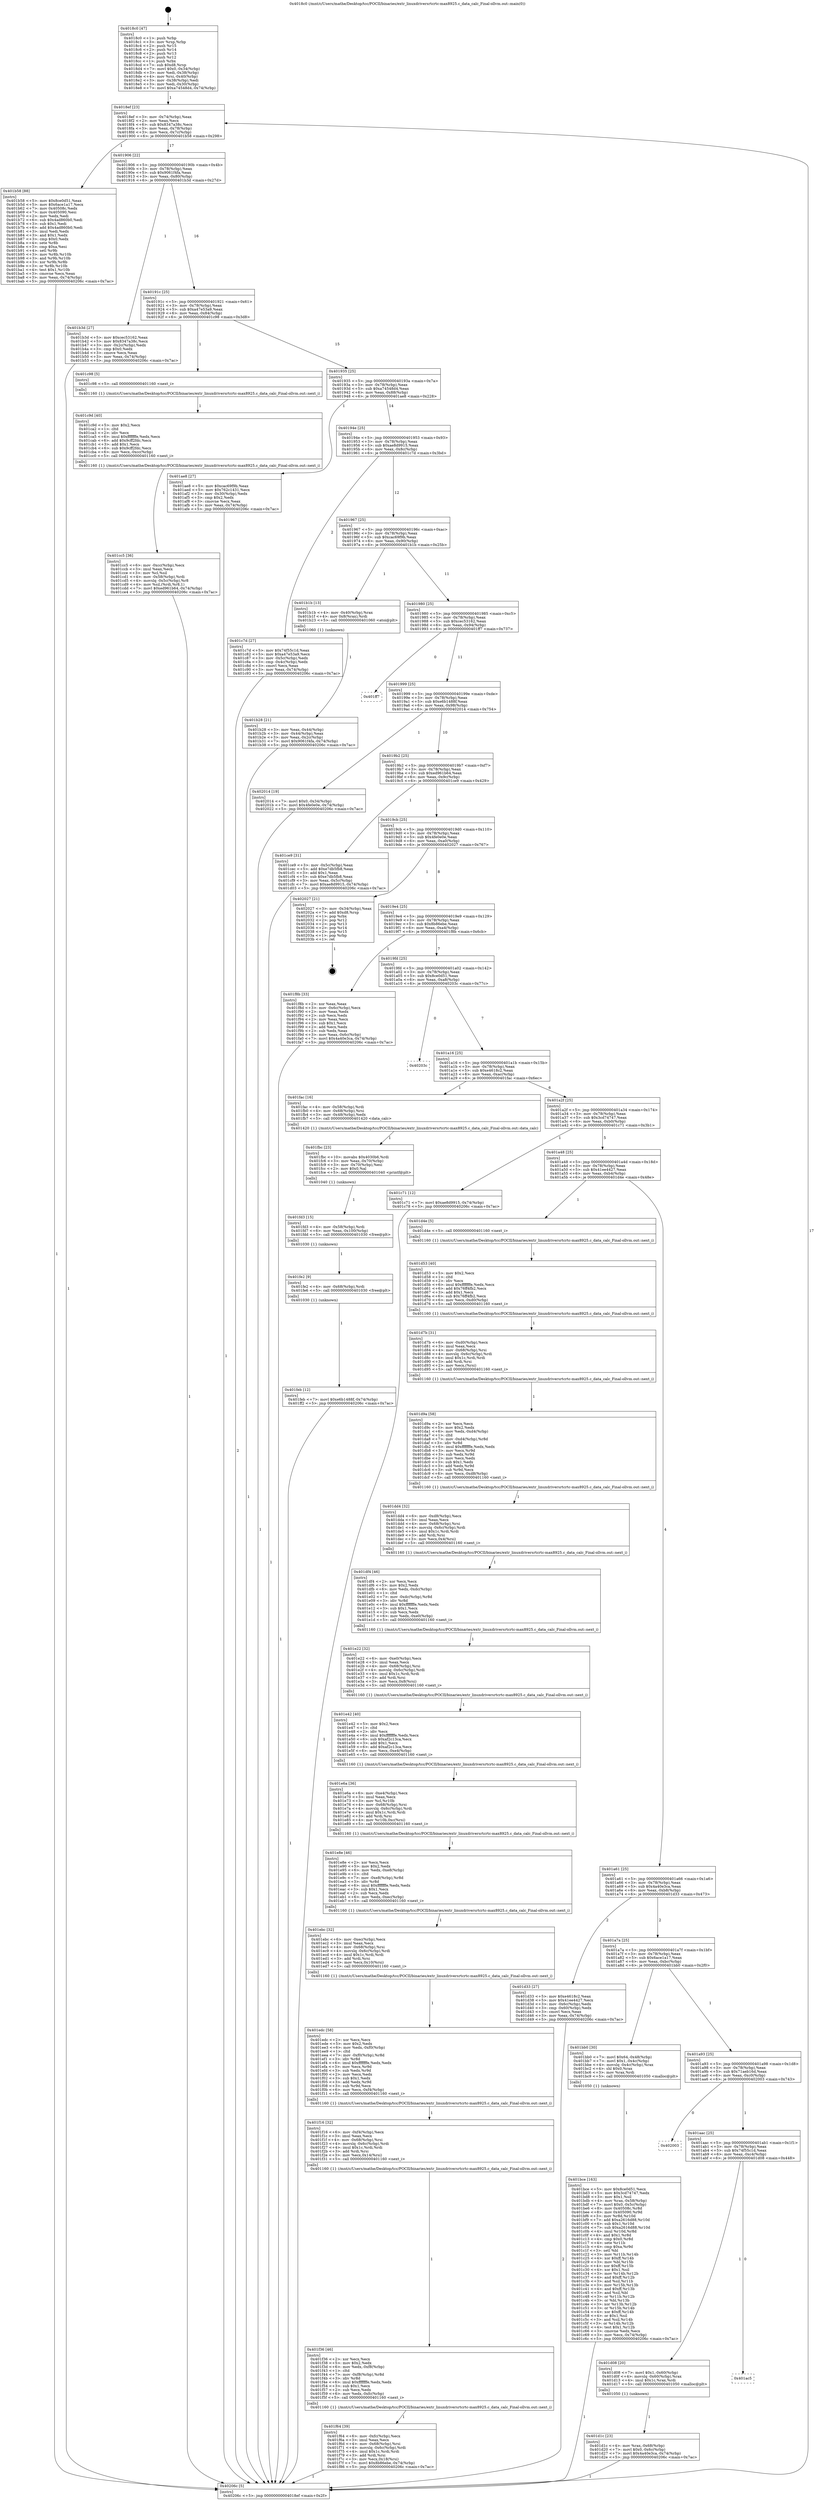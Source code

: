 digraph "0x4018c0" {
  label = "0x4018c0 (/mnt/c/Users/mathe/Desktop/tcc/POCII/binaries/extr_linuxdriversrtcrtc-max8925.c_data_calc_Final-ollvm.out::main(0))"
  labelloc = "t"
  node[shape=record]

  Entry [label="",width=0.3,height=0.3,shape=circle,fillcolor=black,style=filled]
  "0x4018ef" [label="{
     0x4018ef [23]\l
     | [instrs]\l
     &nbsp;&nbsp;0x4018ef \<+3\>: mov -0x74(%rbp),%eax\l
     &nbsp;&nbsp;0x4018f2 \<+2\>: mov %eax,%ecx\l
     &nbsp;&nbsp;0x4018f4 \<+6\>: sub $0x8347a38c,%ecx\l
     &nbsp;&nbsp;0x4018fa \<+3\>: mov %eax,-0x78(%rbp)\l
     &nbsp;&nbsp;0x4018fd \<+3\>: mov %ecx,-0x7c(%rbp)\l
     &nbsp;&nbsp;0x401900 \<+6\>: je 0000000000401b58 \<main+0x298\>\l
  }"]
  "0x401b58" [label="{
     0x401b58 [88]\l
     | [instrs]\l
     &nbsp;&nbsp;0x401b58 \<+5\>: mov $0x8ce0d51,%eax\l
     &nbsp;&nbsp;0x401b5d \<+5\>: mov $0x6ace1a17,%ecx\l
     &nbsp;&nbsp;0x401b62 \<+7\>: mov 0x40508c,%edx\l
     &nbsp;&nbsp;0x401b69 \<+7\>: mov 0x405090,%esi\l
     &nbsp;&nbsp;0x401b70 \<+2\>: mov %edx,%edi\l
     &nbsp;&nbsp;0x401b72 \<+6\>: sub $0x4ad860b0,%edi\l
     &nbsp;&nbsp;0x401b78 \<+3\>: sub $0x1,%edi\l
     &nbsp;&nbsp;0x401b7b \<+6\>: add $0x4ad860b0,%edi\l
     &nbsp;&nbsp;0x401b81 \<+3\>: imul %edi,%edx\l
     &nbsp;&nbsp;0x401b84 \<+3\>: and $0x1,%edx\l
     &nbsp;&nbsp;0x401b87 \<+3\>: cmp $0x0,%edx\l
     &nbsp;&nbsp;0x401b8a \<+4\>: sete %r8b\l
     &nbsp;&nbsp;0x401b8e \<+3\>: cmp $0xa,%esi\l
     &nbsp;&nbsp;0x401b91 \<+4\>: setl %r9b\l
     &nbsp;&nbsp;0x401b95 \<+3\>: mov %r8b,%r10b\l
     &nbsp;&nbsp;0x401b98 \<+3\>: and %r9b,%r10b\l
     &nbsp;&nbsp;0x401b9b \<+3\>: xor %r9b,%r8b\l
     &nbsp;&nbsp;0x401b9e \<+3\>: or %r8b,%r10b\l
     &nbsp;&nbsp;0x401ba1 \<+4\>: test $0x1,%r10b\l
     &nbsp;&nbsp;0x401ba5 \<+3\>: cmovne %ecx,%eax\l
     &nbsp;&nbsp;0x401ba8 \<+3\>: mov %eax,-0x74(%rbp)\l
     &nbsp;&nbsp;0x401bab \<+5\>: jmp 000000000040206c \<main+0x7ac\>\l
  }"]
  "0x401906" [label="{
     0x401906 [22]\l
     | [instrs]\l
     &nbsp;&nbsp;0x401906 \<+5\>: jmp 000000000040190b \<main+0x4b\>\l
     &nbsp;&nbsp;0x40190b \<+3\>: mov -0x78(%rbp),%eax\l
     &nbsp;&nbsp;0x40190e \<+5\>: sub $0x9061f4fa,%eax\l
     &nbsp;&nbsp;0x401913 \<+3\>: mov %eax,-0x80(%rbp)\l
     &nbsp;&nbsp;0x401916 \<+6\>: je 0000000000401b3d \<main+0x27d\>\l
  }"]
  Exit [label="",width=0.3,height=0.3,shape=circle,fillcolor=black,style=filled,peripheries=2]
  "0x401b3d" [label="{
     0x401b3d [27]\l
     | [instrs]\l
     &nbsp;&nbsp;0x401b3d \<+5\>: mov $0xcec53162,%eax\l
     &nbsp;&nbsp;0x401b42 \<+5\>: mov $0x8347a38c,%ecx\l
     &nbsp;&nbsp;0x401b47 \<+3\>: mov -0x2c(%rbp),%edx\l
     &nbsp;&nbsp;0x401b4a \<+3\>: cmp $0x0,%edx\l
     &nbsp;&nbsp;0x401b4d \<+3\>: cmove %ecx,%eax\l
     &nbsp;&nbsp;0x401b50 \<+3\>: mov %eax,-0x74(%rbp)\l
     &nbsp;&nbsp;0x401b53 \<+5\>: jmp 000000000040206c \<main+0x7ac\>\l
  }"]
  "0x40191c" [label="{
     0x40191c [25]\l
     | [instrs]\l
     &nbsp;&nbsp;0x40191c \<+5\>: jmp 0000000000401921 \<main+0x61\>\l
     &nbsp;&nbsp;0x401921 \<+3\>: mov -0x78(%rbp),%eax\l
     &nbsp;&nbsp;0x401924 \<+5\>: sub $0xa47e53a9,%eax\l
     &nbsp;&nbsp;0x401929 \<+6\>: mov %eax,-0x84(%rbp)\l
     &nbsp;&nbsp;0x40192f \<+6\>: je 0000000000401c98 \<main+0x3d8\>\l
  }"]
  "0x401feb" [label="{
     0x401feb [12]\l
     | [instrs]\l
     &nbsp;&nbsp;0x401feb \<+7\>: movl $0xe6b1488f,-0x74(%rbp)\l
     &nbsp;&nbsp;0x401ff2 \<+5\>: jmp 000000000040206c \<main+0x7ac\>\l
  }"]
  "0x401c98" [label="{
     0x401c98 [5]\l
     | [instrs]\l
     &nbsp;&nbsp;0x401c98 \<+5\>: call 0000000000401160 \<next_i\>\l
     | [calls]\l
     &nbsp;&nbsp;0x401160 \{1\} (/mnt/c/Users/mathe/Desktop/tcc/POCII/binaries/extr_linuxdriversrtcrtc-max8925.c_data_calc_Final-ollvm.out::next_i)\l
  }"]
  "0x401935" [label="{
     0x401935 [25]\l
     | [instrs]\l
     &nbsp;&nbsp;0x401935 \<+5\>: jmp 000000000040193a \<main+0x7a\>\l
     &nbsp;&nbsp;0x40193a \<+3\>: mov -0x78(%rbp),%eax\l
     &nbsp;&nbsp;0x40193d \<+5\>: sub $0xa74548d4,%eax\l
     &nbsp;&nbsp;0x401942 \<+6\>: mov %eax,-0x88(%rbp)\l
     &nbsp;&nbsp;0x401948 \<+6\>: je 0000000000401ae8 \<main+0x228\>\l
  }"]
  "0x401fe2" [label="{
     0x401fe2 [9]\l
     | [instrs]\l
     &nbsp;&nbsp;0x401fe2 \<+4\>: mov -0x68(%rbp),%rdi\l
     &nbsp;&nbsp;0x401fe6 \<+5\>: call 0000000000401030 \<free@plt\>\l
     | [calls]\l
     &nbsp;&nbsp;0x401030 \{1\} (unknown)\l
  }"]
  "0x401ae8" [label="{
     0x401ae8 [27]\l
     | [instrs]\l
     &nbsp;&nbsp;0x401ae8 \<+5\>: mov $0xcac69f9b,%eax\l
     &nbsp;&nbsp;0x401aed \<+5\>: mov $0x762c1431,%ecx\l
     &nbsp;&nbsp;0x401af2 \<+3\>: mov -0x30(%rbp),%edx\l
     &nbsp;&nbsp;0x401af5 \<+3\>: cmp $0x2,%edx\l
     &nbsp;&nbsp;0x401af8 \<+3\>: cmovne %ecx,%eax\l
     &nbsp;&nbsp;0x401afb \<+3\>: mov %eax,-0x74(%rbp)\l
     &nbsp;&nbsp;0x401afe \<+5\>: jmp 000000000040206c \<main+0x7ac\>\l
  }"]
  "0x40194e" [label="{
     0x40194e [25]\l
     | [instrs]\l
     &nbsp;&nbsp;0x40194e \<+5\>: jmp 0000000000401953 \<main+0x93\>\l
     &nbsp;&nbsp;0x401953 \<+3\>: mov -0x78(%rbp),%eax\l
     &nbsp;&nbsp;0x401956 \<+5\>: sub $0xae8d9915,%eax\l
     &nbsp;&nbsp;0x40195b \<+6\>: mov %eax,-0x8c(%rbp)\l
     &nbsp;&nbsp;0x401961 \<+6\>: je 0000000000401c7d \<main+0x3bd\>\l
  }"]
  "0x40206c" [label="{
     0x40206c [5]\l
     | [instrs]\l
     &nbsp;&nbsp;0x40206c \<+5\>: jmp 00000000004018ef \<main+0x2f\>\l
  }"]
  "0x4018c0" [label="{
     0x4018c0 [47]\l
     | [instrs]\l
     &nbsp;&nbsp;0x4018c0 \<+1\>: push %rbp\l
     &nbsp;&nbsp;0x4018c1 \<+3\>: mov %rsp,%rbp\l
     &nbsp;&nbsp;0x4018c4 \<+2\>: push %r15\l
     &nbsp;&nbsp;0x4018c6 \<+2\>: push %r14\l
     &nbsp;&nbsp;0x4018c8 \<+2\>: push %r13\l
     &nbsp;&nbsp;0x4018ca \<+2\>: push %r12\l
     &nbsp;&nbsp;0x4018cc \<+1\>: push %rbx\l
     &nbsp;&nbsp;0x4018cd \<+7\>: sub $0xd8,%rsp\l
     &nbsp;&nbsp;0x4018d4 \<+7\>: movl $0x0,-0x34(%rbp)\l
     &nbsp;&nbsp;0x4018db \<+3\>: mov %edi,-0x38(%rbp)\l
     &nbsp;&nbsp;0x4018de \<+4\>: mov %rsi,-0x40(%rbp)\l
     &nbsp;&nbsp;0x4018e2 \<+3\>: mov -0x38(%rbp),%edi\l
     &nbsp;&nbsp;0x4018e5 \<+3\>: mov %edi,-0x30(%rbp)\l
     &nbsp;&nbsp;0x4018e8 \<+7\>: movl $0xa74548d4,-0x74(%rbp)\l
  }"]
  "0x401fd3" [label="{
     0x401fd3 [15]\l
     | [instrs]\l
     &nbsp;&nbsp;0x401fd3 \<+4\>: mov -0x58(%rbp),%rdi\l
     &nbsp;&nbsp;0x401fd7 \<+6\>: mov %eax,-0x100(%rbp)\l
     &nbsp;&nbsp;0x401fdd \<+5\>: call 0000000000401030 \<free@plt\>\l
     | [calls]\l
     &nbsp;&nbsp;0x401030 \{1\} (unknown)\l
  }"]
  "0x401c7d" [label="{
     0x401c7d [27]\l
     | [instrs]\l
     &nbsp;&nbsp;0x401c7d \<+5\>: mov $0x74f55c1d,%eax\l
     &nbsp;&nbsp;0x401c82 \<+5\>: mov $0xa47e53a9,%ecx\l
     &nbsp;&nbsp;0x401c87 \<+3\>: mov -0x5c(%rbp),%edx\l
     &nbsp;&nbsp;0x401c8a \<+3\>: cmp -0x4c(%rbp),%edx\l
     &nbsp;&nbsp;0x401c8d \<+3\>: cmovl %ecx,%eax\l
     &nbsp;&nbsp;0x401c90 \<+3\>: mov %eax,-0x74(%rbp)\l
     &nbsp;&nbsp;0x401c93 \<+5\>: jmp 000000000040206c \<main+0x7ac\>\l
  }"]
  "0x401967" [label="{
     0x401967 [25]\l
     | [instrs]\l
     &nbsp;&nbsp;0x401967 \<+5\>: jmp 000000000040196c \<main+0xac\>\l
     &nbsp;&nbsp;0x40196c \<+3\>: mov -0x78(%rbp),%eax\l
     &nbsp;&nbsp;0x40196f \<+5\>: sub $0xcac69f9b,%eax\l
     &nbsp;&nbsp;0x401974 \<+6\>: mov %eax,-0x90(%rbp)\l
     &nbsp;&nbsp;0x40197a \<+6\>: je 0000000000401b1b \<main+0x25b\>\l
  }"]
  "0x401fbc" [label="{
     0x401fbc [23]\l
     | [instrs]\l
     &nbsp;&nbsp;0x401fbc \<+10\>: movabs $0x4030b6,%rdi\l
     &nbsp;&nbsp;0x401fc6 \<+3\>: mov %eax,-0x70(%rbp)\l
     &nbsp;&nbsp;0x401fc9 \<+3\>: mov -0x70(%rbp),%esi\l
     &nbsp;&nbsp;0x401fcc \<+2\>: mov $0x0,%al\l
     &nbsp;&nbsp;0x401fce \<+5\>: call 0000000000401040 \<printf@plt\>\l
     | [calls]\l
     &nbsp;&nbsp;0x401040 \{1\} (unknown)\l
  }"]
  "0x401b1b" [label="{
     0x401b1b [13]\l
     | [instrs]\l
     &nbsp;&nbsp;0x401b1b \<+4\>: mov -0x40(%rbp),%rax\l
     &nbsp;&nbsp;0x401b1f \<+4\>: mov 0x8(%rax),%rdi\l
     &nbsp;&nbsp;0x401b23 \<+5\>: call 0000000000401060 \<atoi@plt\>\l
     | [calls]\l
     &nbsp;&nbsp;0x401060 \{1\} (unknown)\l
  }"]
  "0x401980" [label="{
     0x401980 [25]\l
     | [instrs]\l
     &nbsp;&nbsp;0x401980 \<+5\>: jmp 0000000000401985 \<main+0xc5\>\l
     &nbsp;&nbsp;0x401985 \<+3\>: mov -0x78(%rbp),%eax\l
     &nbsp;&nbsp;0x401988 \<+5\>: sub $0xcec53162,%eax\l
     &nbsp;&nbsp;0x40198d \<+6\>: mov %eax,-0x94(%rbp)\l
     &nbsp;&nbsp;0x401993 \<+6\>: je 0000000000401ff7 \<main+0x737\>\l
  }"]
  "0x401b28" [label="{
     0x401b28 [21]\l
     | [instrs]\l
     &nbsp;&nbsp;0x401b28 \<+3\>: mov %eax,-0x44(%rbp)\l
     &nbsp;&nbsp;0x401b2b \<+3\>: mov -0x44(%rbp),%eax\l
     &nbsp;&nbsp;0x401b2e \<+3\>: mov %eax,-0x2c(%rbp)\l
     &nbsp;&nbsp;0x401b31 \<+7\>: movl $0x9061f4fa,-0x74(%rbp)\l
     &nbsp;&nbsp;0x401b38 \<+5\>: jmp 000000000040206c \<main+0x7ac\>\l
  }"]
  "0x401f64" [label="{
     0x401f64 [39]\l
     | [instrs]\l
     &nbsp;&nbsp;0x401f64 \<+6\>: mov -0xfc(%rbp),%ecx\l
     &nbsp;&nbsp;0x401f6a \<+3\>: imul %eax,%ecx\l
     &nbsp;&nbsp;0x401f6d \<+4\>: mov -0x68(%rbp),%rsi\l
     &nbsp;&nbsp;0x401f71 \<+4\>: movslq -0x6c(%rbp),%rdi\l
     &nbsp;&nbsp;0x401f75 \<+4\>: imul $0x1c,%rdi,%rdi\l
     &nbsp;&nbsp;0x401f79 \<+3\>: add %rdi,%rsi\l
     &nbsp;&nbsp;0x401f7c \<+3\>: mov %ecx,0x18(%rsi)\l
     &nbsp;&nbsp;0x401f7f \<+7\>: movl $0x8b86ebe,-0x74(%rbp)\l
     &nbsp;&nbsp;0x401f86 \<+5\>: jmp 000000000040206c \<main+0x7ac\>\l
  }"]
  "0x401ff7" [label="{
     0x401ff7\l
  }", style=dashed]
  "0x401999" [label="{
     0x401999 [25]\l
     | [instrs]\l
     &nbsp;&nbsp;0x401999 \<+5\>: jmp 000000000040199e \<main+0xde\>\l
     &nbsp;&nbsp;0x40199e \<+3\>: mov -0x78(%rbp),%eax\l
     &nbsp;&nbsp;0x4019a1 \<+5\>: sub $0xe6b1488f,%eax\l
     &nbsp;&nbsp;0x4019a6 \<+6\>: mov %eax,-0x98(%rbp)\l
     &nbsp;&nbsp;0x4019ac \<+6\>: je 0000000000402014 \<main+0x754\>\l
  }"]
  "0x401f36" [label="{
     0x401f36 [46]\l
     | [instrs]\l
     &nbsp;&nbsp;0x401f36 \<+2\>: xor %ecx,%ecx\l
     &nbsp;&nbsp;0x401f38 \<+5\>: mov $0x2,%edx\l
     &nbsp;&nbsp;0x401f3d \<+6\>: mov %edx,-0xf8(%rbp)\l
     &nbsp;&nbsp;0x401f43 \<+1\>: cltd\l
     &nbsp;&nbsp;0x401f44 \<+7\>: mov -0xf8(%rbp),%r8d\l
     &nbsp;&nbsp;0x401f4b \<+3\>: idiv %r8d\l
     &nbsp;&nbsp;0x401f4e \<+6\>: imul $0xfffffffe,%edx,%edx\l
     &nbsp;&nbsp;0x401f54 \<+3\>: sub $0x1,%ecx\l
     &nbsp;&nbsp;0x401f57 \<+2\>: sub %ecx,%edx\l
     &nbsp;&nbsp;0x401f59 \<+6\>: mov %edx,-0xfc(%rbp)\l
     &nbsp;&nbsp;0x401f5f \<+5\>: call 0000000000401160 \<next_i\>\l
     | [calls]\l
     &nbsp;&nbsp;0x401160 \{1\} (/mnt/c/Users/mathe/Desktop/tcc/POCII/binaries/extr_linuxdriversrtcrtc-max8925.c_data_calc_Final-ollvm.out::next_i)\l
  }"]
  "0x402014" [label="{
     0x402014 [19]\l
     | [instrs]\l
     &nbsp;&nbsp;0x402014 \<+7\>: movl $0x0,-0x34(%rbp)\l
     &nbsp;&nbsp;0x40201b \<+7\>: movl $0x4fe0e0e,-0x74(%rbp)\l
     &nbsp;&nbsp;0x402022 \<+5\>: jmp 000000000040206c \<main+0x7ac\>\l
  }"]
  "0x4019b2" [label="{
     0x4019b2 [25]\l
     | [instrs]\l
     &nbsp;&nbsp;0x4019b2 \<+5\>: jmp 00000000004019b7 \<main+0xf7\>\l
     &nbsp;&nbsp;0x4019b7 \<+3\>: mov -0x78(%rbp),%eax\l
     &nbsp;&nbsp;0x4019ba \<+5\>: sub $0xed961b64,%eax\l
     &nbsp;&nbsp;0x4019bf \<+6\>: mov %eax,-0x9c(%rbp)\l
     &nbsp;&nbsp;0x4019c5 \<+6\>: je 0000000000401ce9 \<main+0x429\>\l
  }"]
  "0x401f16" [label="{
     0x401f16 [32]\l
     | [instrs]\l
     &nbsp;&nbsp;0x401f16 \<+6\>: mov -0xf4(%rbp),%ecx\l
     &nbsp;&nbsp;0x401f1c \<+3\>: imul %eax,%ecx\l
     &nbsp;&nbsp;0x401f1f \<+4\>: mov -0x68(%rbp),%rsi\l
     &nbsp;&nbsp;0x401f23 \<+4\>: movslq -0x6c(%rbp),%rdi\l
     &nbsp;&nbsp;0x401f27 \<+4\>: imul $0x1c,%rdi,%rdi\l
     &nbsp;&nbsp;0x401f2b \<+3\>: add %rdi,%rsi\l
     &nbsp;&nbsp;0x401f2e \<+3\>: mov %ecx,0x14(%rsi)\l
     &nbsp;&nbsp;0x401f31 \<+5\>: call 0000000000401160 \<next_i\>\l
     | [calls]\l
     &nbsp;&nbsp;0x401160 \{1\} (/mnt/c/Users/mathe/Desktop/tcc/POCII/binaries/extr_linuxdriversrtcrtc-max8925.c_data_calc_Final-ollvm.out::next_i)\l
  }"]
  "0x401ce9" [label="{
     0x401ce9 [31]\l
     | [instrs]\l
     &nbsp;&nbsp;0x401ce9 \<+3\>: mov -0x5c(%rbp),%eax\l
     &nbsp;&nbsp;0x401cec \<+5\>: add $0xe7db5fb8,%eax\l
     &nbsp;&nbsp;0x401cf1 \<+3\>: add $0x1,%eax\l
     &nbsp;&nbsp;0x401cf4 \<+5\>: sub $0xe7db5fb8,%eax\l
     &nbsp;&nbsp;0x401cf9 \<+3\>: mov %eax,-0x5c(%rbp)\l
     &nbsp;&nbsp;0x401cfc \<+7\>: movl $0xae8d9915,-0x74(%rbp)\l
     &nbsp;&nbsp;0x401d03 \<+5\>: jmp 000000000040206c \<main+0x7ac\>\l
  }"]
  "0x4019cb" [label="{
     0x4019cb [25]\l
     | [instrs]\l
     &nbsp;&nbsp;0x4019cb \<+5\>: jmp 00000000004019d0 \<main+0x110\>\l
     &nbsp;&nbsp;0x4019d0 \<+3\>: mov -0x78(%rbp),%eax\l
     &nbsp;&nbsp;0x4019d3 \<+5\>: sub $0x4fe0e0e,%eax\l
     &nbsp;&nbsp;0x4019d8 \<+6\>: mov %eax,-0xa0(%rbp)\l
     &nbsp;&nbsp;0x4019de \<+6\>: je 0000000000402027 \<main+0x767\>\l
  }"]
  "0x401edc" [label="{
     0x401edc [58]\l
     | [instrs]\l
     &nbsp;&nbsp;0x401edc \<+2\>: xor %ecx,%ecx\l
     &nbsp;&nbsp;0x401ede \<+5\>: mov $0x2,%edx\l
     &nbsp;&nbsp;0x401ee3 \<+6\>: mov %edx,-0xf0(%rbp)\l
     &nbsp;&nbsp;0x401ee9 \<+1\>: cltd\l
     &nbsp;&nbsp;0x401eea \<+7\>: mov -0xf0(%rbp),%r8d\l
     &nbsp;&nbsp;0x401ef1 \<+3\>: idiv %r8d\l
     &nbsp;&nbsp;0x401ef4 \<+6\>: imul $0xfffffffe,%edx,%edx\l
     &nbsp;&nbsp;0x401efa \<+3\>: mov %ecx,%r9d\l
     &nbsp;&nbsp;0x401efd \<+3\>: sub %edx,%r9d\l
     &nbsp;&nbsp;0x401f00 \<+2\>: mov %ecx,%edx\l
     &nbsp;&nbsp;0x401f02 \<+3\>: sub $0x1,%edx\l
     &nbsp;&nbsp;0x401f05 \<+3\>: add %edx,%r9d\l
     &nbsp;&nbsp;0x401f08 \<+3\>: sub %r9d,%ecx\l
     &nbsp;&nbsp;0x401f0b \<+6\>: mov %ecx,-0xf4(%rbp)\l
     &nbsp;&nbsp;0x401f11 \<+5\>: call 0000000000401160 \<next_i\>\l
     | [calls]\l
     &nbsp;&nbsp;0x401160 \{1\} (/mnt/c/Users/mathe/Desktop/tcc/POCII/binaries/extr_linuxdriversrtcrtc-max8925.c_data_calc_Final-ollvm.out::next_i)\l
  }"]
  "0x402027" [label="{
     0x402027 [21]\l
     | [instrs]\l
     &nbsp;&nbsp;0x402027 \<+3\>: mov -0x34(%rbp),%eax\l
     &nbsp;&nbsp;0x40202a \<+7\>: add $0xd8,%rsp\l
     &nbsp;&nbsp;0x402031 \<+1\>: pop %rbx\l
     &nbsp;&nbsp;0x402032 \<+2\>: pop %r12\l
     &nbsp;&nbsp;0x402034 \<+2\>: pop %r13\l
     &nbsp;&nbsp;0x402036 \<+2\>: pop %r14\l
     &nbsp;&nbsp;0x402038 \<+2\>: pop %r15\l
     &nbsp;&nbsp;0x40203a \<+1\>: pop %rbp\l
     &nbsp;&nbsp;0x40203b \<+1\>: ret\l
  }"]
  "0x4019e4" [label="{
     0x4019e4 [25]\l
     | [instrs]\l
     &nbsp;&nbsp;0x4019e4 \<+5\>: jmp 00000000004019e9 \<main+0x129\>\l
     &nbsp;&nbsp;0x4019e9 \<+3\>: mov -0x78(%rbp),%eax\l
     &nbsp;&nbsp;0x4019ec \<+5\>: sub $0x8b86ebe,%eax\l
     &nbsp;&nbsp;0x4019f1 \<+6\>: mov %eax,-0xa4(%rbp)\l
     &nbsp;&nbsp;0x4019f7 \<+6\>: je 0000000000401f8b \<main+0x6cb\>\l
  }"]
  "0x401ebc" [label="{
     0x401ebc [32]\l
     | [instrs]\l
     &nbsp;&nbsp;0x401ebc \<+6\>: mov -0xec(%rbp),%ecx\l
     &nbsp;&nbsp;0x401ec2 \<+3\>: imul %eax,%ecx\l
     &nbsp;&nbsp;0x401ec5 \<+4\>: mov -0x68(%rbp),%rsi\l
     &nbsp;&nbsp;0x401ec9 \<+4\>: movslq -0x6c(%rbp),%rdi\l
     &nbsp;&nbsp;0x401ecd \<+4\>: imul $0x1c,%rdi,%rdi\l
     &nbsp;&nbsp;0x401ed1 \<+3\>: add %rdi,%rsi\l
     &nbsp;&nbsp;0x401ed4 \<+3\>: mov %ecx,0x10(%rsi)\l
     &nbsp;&nbsp;0x401ed7 \<+5\>: call 0000000000401160 \<next_i\>\l
     | [calls]\l
     &nbsp;&nbsp;0x401160 \{1\} (/mnt/c/Users/mathe/Desktop/tcc/POCII/binaries/extr_linuxdriversrtcrtc-max8925.c_data_calc_Final-ollvm.out::next_i)\l
  }"]
  "0x401f8b" [label="{
     0x401f8b [33]\l
     | [instrs]\l
     &nbsp;&nbsp;0x401f8b \<+2\>: xor %eax,%eax\l
     &nbsp;&nbsp;0x401f8d \<+3\>: mov -0x6c(%rbp),%ecx\l
     &nbsp;&nbsp;0x401f90 \<+2\>: mov %eax,%edx\l
     &nbsp;&nbsp;0x401f92 \<+2\>: sub %ecx,%edx\l
     &nbsp;&nbsp;0x401f94 \<+2\>: mov %eax,%ecx\l
     &nbsp;&nbsp;0x401f96 \<+3\>: sub $0x1,%ecx\l
     &nbsp;&nbsp;0x401f99 \<+2\>: add %ecx,%edx\l
     &nbsp;&nbsp;0x401f9b \<+2\>: sub %edx,%eax\l
     &nbsp;&nbsp;0x401f9d \<+3\>: mov %eax,-0x6c(%rbp)\l
     &nbsp;&nbsp;0x401fa0 \<+7\>: movl $0x4a40e3ca,-0x74(%rbp)\l
     &nbsp;&nbsp;0x401fa7 \<+5\>: jmp 000000000040206c \<main+0x7ac\>\l
  }"]
  "0x4019fd" [label="{
     0x4019fd [25]\l
     | [instrs]\l
     &nbsp;&nbsp;0x4019fd \<+5\>: jmp 0000000000401a02 \<main+0x142\>\l
     &nbsp;&nbsp;0x401a02 \<+3\>: mov -0x78(%rbp),%eax\l
     &nbsp;&nbsp;0x401a05 \<+5\>: sub $0x8ce0d51,%eax\l
     &nbsp;&nbsp;0x401a0a \<+6\>: mov %eax,-0xa8(%rbp)\l
     &nbsp;&nbsp;0x401a10 \<+6\>: je 000000000040203c \<main+0x77c\>\l
  }"]
  "0x401e8e" [label="{
     0x401e8e [46]\l
     | [instrs]\l
     &nbsp;&nbsp;0x401e8e \<+2\>: xor %ecx,%ecx\l
     &nbsp;&nbsp;0x401e90 \<+5\>: mov $0x2,%edx\l
     &nbsp;&nbsp;0x401e95 \<+6\>: mov %edx,-0xe8(%rbp)\l
     &nbsp;&nbsp;0x401e9b \<+1\>: cltd\l
     &nbsp;&nbsp;0x401e9c \<+7\>: mov -0xe8(%rbp),%r8d\l
     &nbsp;&nbsp;0x401ea3 \<+3\>: idiv %r8d\l
     &nbsp;&nbsp;0x401ea6 \<+6\>: imul $0xfffffffe,%edx,%edx\l
     &nbsp;&nbsp;0x401eac \<+3\>: sub $0x1,%ecx\l
     &nbsp;&nbsp;0x401eaf \<+2\>: sub %ecx,%edx\l
     &nbsp;&nbsp;0x401eb1 \<+6\>: mov %edx,-0xec(%rbp)\l
     &nbsp;&nbsp;0x401eb7 \<+5\>: call 0000000000401160 \<next_i\>\l
     | [calls]\l
     &nbsp;&nbsp;0x401160 \{1\} (/mnt/c/Users/mathe/Desktop/tcc/POCII/binaries/extr_linuxdriversrtcrtc-max8925.c_data_calc_Final-ollvm.out::next_i)\l
  }"]
  "0x40203c" [label="{
     0x40203c\l
  }", style=dashed]
  "0x401a16" [label="{
     0x401a16 [25]\l
     | [instrs]\l
     &nbsp;&nbsp;0x401a16 \<+5\>: jmp 0000000000401a1b \<main+0x15b\>\l
     &nbsp;&nbsp;0x401a1b \<+3\>: mov -0x78(%rbp),%eax\l
     &nbsp;&nbsp;0x401a1e \<+5\>: sub $0xe4618c2,%eax\l
     &nbsp;&nbsp;0x401a23 \<+6\>: mov %eax,-0xac(%rbp)\l
     &nbsp;&nbsp;0x401a29 \<+6\>: je 0000000000401fac \<main+0x6ec\>\l
  }"]
  "0x401e6a" [label="{
     0x401e6a [36]\l
     | [instrs]\l
     &nbsp;&nbsp;0x401e6a \<+6\>: mov -0xe4(%rbp),%ecx\l
     &nbsp;&nbsp;0x401e70 \<+3\>: imul %eax,%ecx\l
     &nbsp;&nbsp;0x401e73 \<+3\>: mov %cl,%r10b\l
     &nbsp;&nbsp;0x401e76 \<+4\>: mov -0x68(%rbp),%rsi\l
     &nbsp;&nbsp;0x401e7a \<+4\>: movslq -0x6c(%rbp),%rdi\l
     &nbsp;&nbsp;0x401e7e \<+4\>: imul $0x1c,%rdi,%rdi\l
     &nbsp;&nbsp;0x401e82 \<+3\>: add %rdi,%rsi\l
     &nbsp;&nbsp;0x401e85 \<+4\>: mov %r10b,0xc(%rsi)\l
     &nbsp;&nbsp;0x401e89 \<+5\>: call 0000000000401160 \<next_i\>\l
     | [calls]\l
     &nbsp;&nbsp;0x401160 \{1\} (/mnt/c/Users/mathe/Desktop/tcc/POCII/binaries/extr_linuxdriversrtcrtc-max8925.c_data_calc_Final-ollvm.out::next_i)\l
  }"]
  "0x401fac" [label="{
     0x401fac [16]\l
     | [instrs]\l
     &nbsp;&nbsp;0x401fac \<+4\>: mov -0x58(%rbp),%rdi\l
     &nbsp;&nbsp;0x401fb0 \<+4\>: mov -0x68(%rbp),%rsi\l
     &nbsp;&nbsp;0x401fb4 \<+3\>: mov -0x48(%rbp),%edx\l
     &nbsp;&nbsp;0x401fb7 \<+5\>: call 0000000000401420 \<data_calc\>\l
     | [calls]\l
     &nbsp;&nbsp;0x401420 \{1\} (/mnt/c/Users/mathe/Desktop/tcc/POCII/binaries/extr_linuxdriversrtcrtc-max8925.c_data_calc_Final-ollvm.out::data_calc)\l
  }"]
  "0x401a2f" [label="{
     0x401a2f [25]\l
     | [instrs]\l
     &nbsp;&nbsp;0x401a2f \<+5\>: jmp 0000000000401a34 \<main+0x174\>\l
     &nbsp;&nbsp;0x401a34 \<+3\>: mov -0x78(%rbp),%eax\l
     &nbsp;&nbsp;0x401a37 \<+5\>: sub $0x3cd74747,%eax\l
     &nbsp;&nbsp;0x401a3c \<+6\>: mov %eax,-0xb0(%rbp)\l
     &nbsp;&nbsp;0x401a42 \<+6\>: je 0000000000401c71 \<main+0x3b1\>\l
  }"]
  "0x401e42" [label="{
     0x401e42 [40]\l
     | [instrs]\l
     &nbsp;&nbsp;0x401e42 \<+5\>: mov $0x2,%ecx\l
     &nbsp;&nbsp;0x401e47 \<+1\>: cltd\l
     &nbsp;&nbsp;0x401e48 \<+2\>: idiv %ecx\l
     &nbsp;&nbsp;0x401e4a \<+6\>: imul $0xfffffffe,%edx,%ecx\l
     &nbsp;&nbsp;0x401e50 \<+6\>: sub $0xaf2c13ca,%ecx\l
     &nbsp;&nbsp;0x401e56 \<+3\>: add $0x1,%ecx\l
     &nbsp;&nbsp;0x401e59 \<+6\>: add $0xaf2c13ca,%ecx\l
     &nbsp;&nbsp;0x401e5f \<+6\>: mov %ecx,-0xe4(%rbp)\l
     &nbsp;&nbsp;0x401e65 \<+5\>: call 0000000000401160 \<next_i\>\l
     | [calls]\l
     &nbsp;&nbsp;0x401160 \{1\} (/mnt/c/Users/mathe/Desktop/tcc/POCII/binaries/extr_linuxdriversrtcrtc-max8925.c_data_calc_Final-ollvm.out::next_i)\l
  }"]
  "0x401c71" [label="{
     0x401c71 [12]\l
     | [instrs]\l
     &nbsp;&nbsp;0x401c71 \<+7\>: movl $0xae8d9915,-0x74(%rbp)\l
     &nbsp;&nbsp;0x401c78 \<+5\>: jmp 000000000040206c \<main+0x7ac\>\l
  }"]
  "0x401a48" [label="{
     0x401a48 [25]\l
     | [instrs]\l
     &nbsp;&nbsp;0x401a48 \<+5\>: jmp 0000000000401a4d \<main+0x18d\>\l
     &nbsp;&nbsp;0x401a4d \<+3\>: mov -0x78(%rbp),%eax\l
     &nbsp;&nbsp;0x401a50 \<+5\>: sub $0x41ee4427,%eax\l
     &nbsp;&nbsp;0x401a55 \<+6\>: mov %eax,-0xb4(%rbp)\l
     &nbsp;&nbsp;0x401a5b \<+6\>: je 0000000000401d4e \<main+0x48e\>\l
  }"]
  "0x401e22" [label="{
     0x401e22 [32]\l
     | [instrs]\l
     &nbsp;&nbsp;0x401e22 \<+6\>: mov -0xe0(%rbp),%ecx\l
     &nbsp;&nbsp;0x401e28 \<+3\>: imul %eax,%ecx\l
     &nbsp;&nbsp;0x401e2b \<+4\>: mov -0x68(%rbp),%rsi\l
     &nbsp;&nbsp;0x401e2f \<+4\>: movslq -0x6c(%rbp),%rdi\l
     &nbsp;&nbsp;0x401e33 \<+4\>: imul $0x1c,%rdi,%rdi\l
     &nbsp;&nbsp;0x401e37 \<+3\>: add %rdi,%rsi\l
     &nbsp;&nbsp;0x401e3a \<+3\>: mov %ecx,0x8(%rsi)\l
     &nbsp;&nbsp;0x401e3d \<+5\>: call 0000000000401160 \<next_i\>\l
     | [calls]\l
     &nbsp;&nbsp;0x401160 \{1\} (/mnt/c/Users/mathe/Desktop/tcc/POCII/binaries/extr_linuxdriversrtcrtc-max8925.c_data_calc_Final-ollvm.out::next_i)\l
  }"]
  "0x401d4e" [label="{
     0x401d4e [5]\l
     | [instrs]\l
     &nbsp;&nbsp;0x401d4e \<+5\>: call 0000000000401160 \<next_i\>\l
     | [calls]\l
     &nbsp;&nbsp;0x401160 \{1\} (/mnt/c/Users/mathe/Desktop/tcc/POCII/binaries/extr_linuxdriversrtcrtc-max8925.c_data_calc_Final-ollvm.out::next_i)\l
  }"]
  "0x401a61" [label="{
     0x401a61 [25]\l
     | [instrs]\l
     &nbsp;&nbsp;0x401a61 \<+5\>: jmp 0000000000401a66 \<main+0x1a6\>\l
     &nbsp;&nbsp;0x401a66 \<+3\>: mov -0x78(%rbp),%eax\l
     &nbsp;&nbsp;0x401a69 \<+5\>: sub $0x4a40e3ca,%eax\l
     &nbsp;&nbsp;0x401a6e \<+6\>: mov %eax,-0xb8(%rbp)\l
     &nbsp;&nbsp;0x401a74 \<+6\>: je 0000000000401d33 \<main+0x473\>\l
  }"]
  "0x401df4" [label="{
     0x401df4 [46]\l
     | [instrs]\l
     &nbsp;&nbsp;0x401df4 \<+2\>: xor %ecx,%ecx\l
     &nbsp;&nbsp;0x401df6 \<+5\>: mov $0x2,%edx\l
     &nbsp;&nbsp;0x401dfb \<+6\>: mov %edx,-0xdc(%rbp)\l
     &nbsp;&nbsp;0x401e01 \<+1\>: cltd\l
     &nbsp;&nbsp;0x401e02 \<+7\>: mov -0xdc(%rbp),%r8d\l
     &nbsp;&nbsp;0x401e09 \<+3\>: idiv %r8d\l
     &nbsp;&nbsp;0x401e0c \<+6\>: imul $0xfffffffe,%edx,%edx\l
     &nbsp;&nbsp;0x401e12 \<+3\>: sub $0x1,%ecx\l
     &nbsp;&nbsp;0x401e15 \<+2\>: sub %ecx,%edx\l
     &nbsp;&nbsp;0x401e17 \<+6\>: mov %edx,-0xe0(%rbp)\l
     &nbsp;&nbsp;0x401e1d \<+5\>: call 0000000000401160 \<next_i\>\l
     | [calls]\l
     &nbsp;&nbsp;0x401160 \{1\} (/mnt/c/Users/mathe/Desktop/tcc/POCII/binaries/extr_linuxdriversrtcrtc-max8925.c_data_calc_Final-ollvm.out::next_i)\l
  }"]
  "0x401d33" [label="{
     0x401d33 [27]\l
     | [instrs]\l
     &nbsp;&nbsp;0x401d33 \<+5\>: mov $0xe4618c2,%eax\l
     &nbsp;&nbsp;0x401d38 \<+5\>: mov $0x41ee4427,%ecx\l
     &nbsp;&nbsp;0x401d3d \<+3\>: mov -0x6c(%rbp),%edx\l
     &nbsp;&nbsp;0x401d40 \<+3\>: cmp -0x60(%rbp),%edx\l
     &nbsp;&nbsp;0x401d43 \<+3\>: cmovl %ecx,%eax\l
     &nbsp;&nbsp;0x401d46 \<+3\>: mov %eax,-0x74(%rbp)\l
     &nbsp;&nbsp;0x401d49 \<+5\>: jmp 000000000040206c \<main+0x7ac\>\l
  }"]
  "0x401a7a" [label="{
     0x401a7a [25]\l
     | [instrs]\l
     &nbsp;&nbsp;0x401a7a \<+5\>: jmp 0000000000401a7f \<main+0x1bf\>\l
     &nbsp;&nbsp;0x401a7f \<+3\>: mov -0x78(%rbp),%eax\l
     &nbsp;&nbsp;0x401a82 \<+5\>: sub $0x6ace1a17,%eax\l
     &nbsp;&nbsp;0x401a87 \<+6\>: mov %eax,-0xbc(%rbp)\l
     &nbsp;&nbsp;0x401a8d \<+6\>: je 0000000000401bb0 \<main+0x2f0\>\l
  }"]
  "0x401dd4" [label="{
     0x401dd4 [32]\l
     | [instrs]\l
     &nbsp;&nbsp;0x401dd4 \<+6\>: mov -0xd8(%rbp),%ecx\l
     &nbsp;&nbsp;0x401dda \<+3\>: imul %eax,%ecx\l
     &nbsp;&nbsp;0x401ddd \<+4\>: mov -0x68(%rbp),%rsi\l
     &nbsp;&nbsp;0x401de1 \<+4\>: movslq -0x6c(%rbp),%rdi\l
     &nbsp;&nbsp;0x401de5 \<+4\>: imul $0x1c,%rdi,%rdi\l
     &nbsp;&nbsp;0x401de9 \<+3\>: add %rdi,%rsi\l
     &nbsp;&nbsp;0x401dec \<+3\>: mov %ecx,0x4(%rsi)\l
     &nbsp;&nbsp;0x401def \<+5\>: call 0000000000401160 \<next_i\>\l
     | [calls]\l
     &nbsp;&nbsp;0x401160 \{1\} (/mnt/c/Users/mathe/Desktop/tcc/POCII/binaries/extr_linuxdriversrtcrtc-max8925.c_data_calc_Final-ollvm.out::next_i)\l
  }"]
  "0x401bb0" [label="{
     0x401bb0 [30]\l
     | [instrs]\l
     &nbsp;&nbsp;0x401bb0 \<+7\>: movl $0x64,-0x48(%rbp)\l
     &nbsp;&nbsp;0x401bb7 \<+7\>: movl $0x1,-0x4c(%rbp)\l
     &nbsp;&nbsp;0x401bbe \<+4\>: movslq -0x4c(%rbp),%rax\l
     &nbsp;&nbsp;0x401bc2 \<+4\>: shl $0x0,%rax\l
     &nbsp;&nbsp;0x401bc6 \<+3\>: mov %rax,%rdi\l
     &nbsp;&nbsp;0x401bc9 \<+5\>: call 0000000000401050 \<malloc@plt\>\l
     | [calls]\l
     &nbsp;&nbsp;0x401050 \{1\} (unknown)\l
  }"]
  "0x401a93" [label="{
     0x401a93 [25]\l
     | [instrs]\l
     &nbsp;&nbsp;0x401a93 \<+5\>: jmp 0000000000401a98 \<main+0x1d8\>\l
     &nbsp;&nbsp;0x401a98 \<+3\>: mov -0x78(%rbp),%eax\l
     &nbsp;&nbsp;0x401a9b \<+5\>: sub $0x71aeb16d,%eax\l
     &nbsp;&nbsp;0x401aa0 \<+6\>: mov %eax,-0xc0(%rbp)\l
     &nbsp;&nbsp;0x401aa6 \<+6\>: je 0000000000402003 \<main+0x743\>\l
  }"]
  "0x401bce" [label="{
     0x401bce [163]\l
     | [instrs]\l
     &nbsp;&nbsp;0x401bce \<+5\>: mov $0x8ce0d51,%ecx\l
     &nbsp;&nbsp;0x401bd3 \<+5\>: mov $0x3cd74747,%edx\l
     &nbsp;&nbsp;0x401bd8 \<+3\>: mov $0x1,%sil\l
     &nbsp;&nbsp;0x401bdb \<+4\>: mov %rax,-0x58(%rbp)\l
     &nbsp;&nbsp;0x401bdf \<+7\>: movl $0x0,-0x5c(%rbp)\l
     &nbsp;&nbsp;0x401be6 \<+8\>: mov 0x40508c,%r8d\l
     &nbsp;&nbsp;0x401bee \<+8\>: mov 0x405090,%r9d\l
     &nbsp;&nbsp;0x401bf6 \<+3\>: mov %r8d,%r10d\l
     &nbsp;&nbsp;0x401bf9 \<+7\>: add $0xa2616d88,%r10d\l
     &nbsp;&nbsp;0x401c00 \<+4\>: sub $0x1,%r10d\l
     &nbsp;&nbsp;0x401c04 \<+7\>: sub $0xa2616d88,%r10d\l
     &nbsp;&nbsp;0x401c0b \<+4\>: imul %r10d,%r8d\l
     &nbsp;&nbsp;0x401c0f \<+4\>: and $0x1,%r8d\l
     &nbsp;&nbsp;0x401c13 \<+4\>: cmp $0x0,%r8d\l
     &nbsp;&nbsp;0x401c17 \<+4\>: sete %r11b\l
     &nbsp;&nbsp;0x401c1b \<+4\>: cmp $0xa,%r9d\l
     &nbsp;&nbsp;0x401c1f \<+3\>: setl %bl\l
     &nbsp;&nbsp;0x401c22 \<+3\>: mov %r11b,%r14b\l
     &nbsp;&nbsp;0x401c25 \<+4\>: xor $0xff,%r14b\l
     &nbsp;&nbsp;0x401c29 \<+3\>: mov %bl,%r15b\l
     &nbsp;&nbsp;0x401c2c \<+4\>: xor $0xff,%r15b\l
     &nbsp;&nbsp;0x401c30 \<+4\>: xor $0x1,%sil\l
     &nbsp;&nbsp;0x401c34 \<+3\>: mov %r14b,%r12b\l
     &nbsp;&nbsp;0x401c37 \<+4\>: and $0xff,%r12b\l
     &nbsp;&nbsp;0x401c3b \<+3\>: and %sil,%r11b\l
     &nbsp;&nbsp;0x401c3e \<+3\>: mov %r15b,%r13b\l
     &nbsp;&nbsp;0x401c41 \<+4\>: and $0xff,%r13b\l
     &nbsp;&nbsp;0x401c45 \<+3\>: and %sil,%bl\l
     &nbsp;&nbsp;0x401c48 \<+3\>: or %r11b,%r12b\l
     &nbsp;&nbsp;0x401c4b \<+3\>: or %bl,%r13b\l
     &nbsp;&nbsp;0x401c4e \<+3\>: xor %r13b,%r12b\l
     &nbsp;&nbsp;0x401c51 \<+3\>: or %r15b,%r14b\l
     &nbsp;&nbsp;0x401c54 \<+4\>: xor $0xff,%r14b\l
     &nbsp;&nbsp;0x401c58 \<+4\>: or $0x1,%sil\l
     &nbsp;&nbsp;0x401c5c \<+3\>: and %sil,%r14b\l
     &nbsp;&nbsp;0x401c5f \<+3\>: or %r14b,%r12b\l
     &nbsp;&nbsp;0x401c62 \<+4\>: test $0x1,%r12b\l
     &nbsp;&nbsp;0x401c66 \<+3\>: cmovne %edx,%ecx\l
     &nbsp;&nbsp;0x401c69 \<+3\>: mov %ecx,-0x74(%rbp)\l
     &nbsp;&nbsp;0x401c6c \<+5\>: jmp 000000000040206c \<main+0x7ac\>\l
  }"]
  "0x401c9d" [label="{
     0x401c9d [40]\l
     | [instrs]\l
     &nbsp;&nbsp;0x401c9d \<+5\>: mov $0x2,%ecx\l
     &nbsp;&nbsp;0x401ca2 \<+1\>: cltd\l
     &nbsp;&nbsp;0x401ca3 \<+2\>: idiv %ecx\l
     &nbsp;&nbsp;0x401ca5 \<+6\>: imul $0xfffffffe,%edx,%ecx\l
     &nbsp;&nbsp;0x401cab \<+6\>: add $0x9cff2fdc,%ecx\l
     &nbsp;&nbsp;0x401cb1 \<+3\>: add $0x1,%ecx\l
     &nbsp;&nbsp;0x401cb4 \<+6\>: sub $0x9cff2fdc,%ecx\l
     &nbsp;&nbsp;0x401cba \<+6\>: mov %ecx,-0xcc(%rbp)\l
     &nbsp;&nbsp;0x401cc0 \<+5\>: call 0000000000401160 \<next_i\>\l
     | [calls]\l
     &nbsp;&nbsp;0x401160 \{1\} (/mnt/c/Users/mathe/Desktop/tcc/POCII/binaries/extr_linuxdriversrtcrtc-max8925.c_data_calc_Final-ollvm.out::next_i)\l
  }"]
  "0x401cc5" [label="{
     0x401cc5 [36]\l
     | [instrs]\l
     &nbsp;&nbsp;0x401cc5 \<+6\>: mov -0xcc(%rbp),%ecx\l
     &nbsp;&nbsp;0x401ccb \<+3\>: imul %eax,%ecx\l
     &nbsp;&nbsp;0x401cce \<+3\>: mov %cl,%sil\l
     &nbsp;&nbsp;0x401cd1 \<+4\>: mov -0x58(%rbp),%rdi\l
     &nbsp;&nbsp;0x401cd5 \<+4\>: movslq -0x5c(%rbp),%r8\l
     &nbsp;&nbsp;0x401cd9 \<+4\>: mov %sil,(%rdi,%r8,1)\l
     &nbsp;&nbsp;0x401cdd \<+7\>: movl $0xed961b64,-0x74(%rbp)\l
     &nbsp;&nbsp;0x401ce4 \<+5\>: jmp 000000000040206c \<main+0x7ac\>\l
  }"]
  "0x401d9a" [label="{
     0x401d9a [58]\l
     | [instrs]\l
     &nbsp;&nbsp;0x401d9a \<+2\>: xor %ecx,%ecx\l
     &nbsp;&nbsp;0x401d9c \<+5\>: mov $0x2,%edx\l
     &nbsp;&nbsp;0x401da1 \<+6\>: mov %edx,-0xd4(%rbp)\l
     &nbsp;&nbsp;0x401da7 \<+1\>: cltd\l
     &nbsp;&nbsp;0x401da8 \<+7\>: mov -0xd4(%rbp),%r8d\l
     &nbsp;&nbsp;0x401daf \<+3\>: idiv %r8d\l
     &nbsp;&nbsp;0x401db2 \<+6\>: imul $0xfffffffe,%edx,%edx\l
     &nbsp;&nbsp;0x401db8 \<+3\>: mov %ecx,%r9d\l
     &nbsp;&nbsp;0x401dbb \<+3\>: sub %edx,%r9d\l
     &nbsp;&nbsp;0x401dbe \<+2\>: mov %ecx,%edx\l
     &nbsp;&nbsp;0x401dc0 \<+3\>: sub $0x1,%edx\l
     &nbsp;&nbsp;0x401dc3 \<+3\>: add %edx,%r9d\l
     &nbsp;&nbsp;0x401dc6 \<+3\>: sub %r9d,%ecx\l
     &nbsp;&nbsp;0x401dc9 \<+6\>: mov %ecx,-0xd8(%rbp)\l
     &nbsp;&nbsp;0x401dcf \<+5\>: call 0000000000401160 \<next_i\>\l
     | [calls]\l
     &nbsp;&nbsp;0x401160 \{1\} (/mnt/c/Users/mathe/Desktop/tcc/POCII/binaries/extr_linuxdriversrtcrtc-max8925.c_data_calc_Final-ollvm.out::next_i)\l
  }"]
  "0x402003" [label="{
     0x402003\l
  }", style=dashed]
  "0x401aac" [label="{
     0x401aac [25]\l
     | [instrs]\l
     &nbsp;&nbsp;0x401aac \<+5\>: jmp 0000000000401ab1 \<main+0x1f1\>\l
     &nbsp;&nbsp;0x401ab1 \<+3\>: mov -0x78(%rbp),%eax\l
     &nbsp;&nbsp;0x401ab4 \<+5\>: sub $0x74f55c1d,%eax\l
     &nbsp;&nbsp;0x401ab9 \<+6\>: mov %eax,-0xc4(%rbp)\l
     &nbsp;&nbsp;0x401abf \<+6\>: je 0000000000401d08 \<main+0x448\>\l
  }"]
  "0x401d7b" [label="{
     0x401d7b [31]\l
     | [instrs]\l
     &nbsp;&nbsp;0x401d7b \<+6\>: mov -0xd0(%rbp),%ecx\l
     &nbsp;&nbsp;0x401d81 \<+3\>: imul %eax,%ecx\l
     &nbsp;&nbsp;0x401d84 \<+4\>: mov -0x68(%rbp),%rsi\l
     &nbsp;&nbsp;0x401d88 \<+4\>: movslq -0x6c(%rbp),%rdi\l
     &nbsp;&nbsp;0x401d8c \<+4\>: imul $0x1c,%rdi,%rdi\l
     &nbsp;&nbsp;0x401d90 \<+3\>: add %rdi,%rsi\l
     &nbsp;&nbsp;0x401d93 \<+2\>: mov %ecx,(%rsi)\l
     &nbsp;&nbsp;0x401d95 \<+5\>: call 0000000000401160 \<next_i\>\l
     | [calls]\l
     &nbsp;&nbsp;0x401160 \{1\} (/mnt/c/Users/mathe/Desktop/tcc/POCII/binaries/extr_linuxdriversrtcrtc-max8925.c_data_calc_Final-ollvm.out::next_i)\l
  }"]
  "0x401d08" [label="{
     0x401d08 [20]\l
     | [instrs]\l
     &nbsp;&nbsp;0x401d08 \<+7\>: movl $0x1,-0x60(%rbp)\l
     &nbsp;&nbsp;0x401d0f \<+4\>: movslq -0x60(%rbp),%rax\l
     &nbsp;&nbsp;0x401d13 \<+4\>: imul $0x1c,%rax,%rdi\l
     &nbsp;&nbsp;0x401d17 \<+5\>: call 0000000000401050 \<malloc@plt\>\l
     | [calls]\l
     &nbsp;&nbsp;0x401050 \{1\} (unknown)\l
  }"]
  "0x401ac5" [label="{
     0x401ac5\l
  }", style=dashed]
  "0x401d1c" [label="{
     0x401d1c [23]\l
     | [instrs]\l
     &nbsp;&nbsp;0x401d1c \<+4\>: mov %rax,-0x68(%rbp)\l
     &nbsp;&nbsp;0x401d20 \<+7\>: movl $0x0,-0x6c(%rbp)\l
     &nbsp;&nbsp;0x401d27 \<+7\>: movl $0x4a40e3ca,-0x74(%rbp)\l
     &nbsp;&nbsp;0x401d2e \<+5\>: jmp 000000000040206c \<main+0x7ac\>\l
  }"]
  "0x401d53" [label="{
     0x401d53 [40]\l
     | [instrs]\l
     &nbsp;&nbsp;0x401d53 \<+5\>: mov $0x2,%ecx\l
     &nbsp;&nbsp;0x401d58 \<+1\>: cltd\l
     &nbsp;&nbsp;0x401d59 \<+2\>: idiv %ecx\l
     &nbsp;&nbsp;0x401d5b \<+6\>: imul $0xfffffffe,%edx,%ecx\l
     &nbsp;&nbsp;0x401d61 \<+6\>: add $0x76ff4fb2,%ecx\l
     &nbsp;&nbsp;0x401d67 \<+3\>: add $0x1,%ecx\l
     &nbsp;&nbsp;0x401d6a \<+6\>: sub $0x76ff4fb2,%ecx\l
     &nbsp;&nbsp;0x401d70 \<+6\>: mov %ecx,-0xd0(%rbp)\l
     &nbsp;&nbsp;0x401d76 \<+5\>: call 0000000000401160 \<next_i\>\l
     | [calls]\l
     &nbsp;&nbsp;0x401160 \{1\} (/mnt/c/Users/mathe/Desktop/tcc/POCII/binaries/extr_linuxdriversrtcrtc-max8925.c_data_calc_Final-ollvm.out::next_i)\l
  }"]
  Entry -> "0x4018c0" [label=" 1"]
  "0x4018ef" -> "0x401b58" [label=" 1"]
  "0x4018ef" -> "0x401906" [label=" 17"]
  "0x402027" -> Exit [label=" 1"]
  "0x401906" -> "0x401b3d" [label=" 1"]
  "0x401906" -> "0x40191c" [label=" 16"]
  "0x402014" -> "0x40206c" [label=" 1"]
  "0x40191c" -> "0x401c98" [label=" 1"]
  "0x40191c" -> "0x401935" [label=" 15"]
  "0x401feb" -> "0x40206c" [label=" 1"]
  "0x401935" -> "0x401ae8" [label=" 1"]
  "0x401935" -> "0x40194e" [label=" 14"]
  "0x401ae8" -> "0x40206c" [label=" 1"]
  "0x4018c0" -> "0x4018ef" [label=" 1"]
  "0x40206c" -> "0x4018ef" [label=" 17"]
  "0x401fe2" -> "0x401feb" [label=" 1"]
  "0x40194e" -> "0x401c7d" [label=" 2"]
  "0x40194e" -> "0x401967" [label=" 12"]
  "0x401fd3" -> "0x401fe2" [label=" 1"]
  "0x401967" -> "0x401b1b" [label=" 1"]
  "0x401967" -> "0x401980" [label=" 11"]
  "0x401b1b" -> "0x401b28" [label=" 1"]
  "0x401b28" -> "0x40206c" [label=" 1"]
  "0x401b3d" -> "0x40206c" [label=" 1"]
  "0x401b58" -> "0x40206c" [label=" 1"]
  "0x401fbc" -> "0x401fd3" [label=" 1"]
  "0x401980" -> "0x401ff7" [label=" 0"]
  "0x401980" -> "0x401999" [label=" 11"]
  "0x401fac" -> "0x401fbc" [label=" 1"]
  "0x401999" -> "0x402014" [label=" 1"]
  "0x401999" -> "0x4019b2" [label=" 10"]
  "0x401f8b" -> "0x40206c" [label=" 1"]
  "0x4019b2" -> "0x401ce9" [label=" 1"]
  "0x4019b2" -> "0x4019cb" [label=" 9"]
  "0x401f64" -> "0x40206c" [label=" 1"]
  "0x4019cb" -> "0x402027" [label=" 1"]
  "0x4019cb" -> "0x4019e4" [label=" 8"]
  "0x401f36" -> "0x401f64" [label=" 1"]
  "0x4019e4" -> "0x401f8b" [label=" 1"]
  "0x4019e4" -> "0x4019fd" [label=" 7"]
  "0x401f16" -> "0x401f36" [label=" 1"]
  "0x4019fd" -> "0x40203c" [label=" 0"]
  "0x4019fd" -> "0x401a16" [label=" 7"]
  "0x401edc" -> "0x401f16" [label=" 1"]
  "0x401a16" -> "0x401fac" [label=" 1"]
  "0x401a16" -> "0x401a2f" [label=" 6"]
  "0x401ebc" -> "0x401edc" [label=" 1"]
  "0x401a2f" -> "0x401c71" [label=" 1"]
  "0x401a2f" -> "0x401a48" [label=" 5"]
  "0x401e8e" -> "0x401ebc" [label=" 1"]
  "0x401a48" -> "0x401d4e" [label=" 1"]
  "0x401a48" -> "0x401a61" [label=" 4"]
  "0x401e6a" -> "0x401e8e" [label=" 1"]
  "0x401a61" -> "0x401d33" [label=" 2"]
  "0x401a61" -> "0x401a7a" [label=" 2"]
  "0x401e42" -> "0x401e6a" [label=" 1"]
  "0x401a7a" -> "0x401bb0" [label=" 1"]
  "0x401a7a" -> "0x401a93" [label=" 1"]
  "0x401bb0" -> "0x401bce" [label=" 1"]
  "0x401bce" -> "0x40206c" [label=" 1"]
  "0x401c71" -> "0x40206c" [label=" 1"]
  "0x401c7d" -> "0x40206c" [label=" 2"]
  "0x401c98" -> "0x401c9d" [label=" 1"]
  "0x401c9d" -> "0x401cc5" [label=" 1"]
  "0x401cc5" -> "0x40206c" [label=" 1"]
  "0x401ce9" -> "0x40206c" [label=" 1"]
  "0x401e22" -> "0x401e42" [label=" 1"]
  "0x401a93" -> "0x402003" [label=" 0"]
  "0x401a93" -> "0x401aac" [label=" 1"]
  "0x401df4" -> "0x401e22" [label=" 1"]
  "0x401aac" -> "0x401d08" [label=" 1"]
  "0x401aac" -> "0x401ac5" [label=" 0"]
  "0x401d08" -> "0x401d1c" [label=" 1"]
  "0x401d1c" -> "0x40206c" [label=" 1"]
  "0x401d33" -> "0x40206c" [label=" 2"]
  "0x401d4e" -> "0x401d53" [label=" 1"]
  "0x401d53" -> "0x401d7b" [label=" 1"]
  "0x401d7b" -> "0x401d9a" [label=" 1"]
  "0x401d9a" -> "0x401dd4" [label=" 1"]
  "0x401dd4" -> "0x401df4" [label=" 1"]
}

